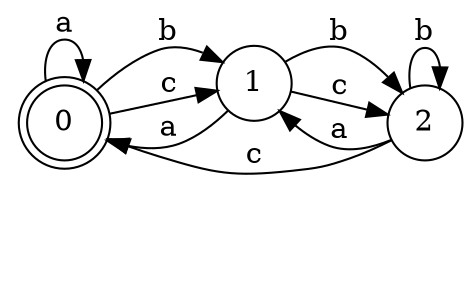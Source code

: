 digraph n3_10 {
__start0 [label="" shape="none"];

rankdir=LR;
size="8,5";

s0 [style="rounded,filled", color="black", fillcolor="white" shape="doublecircle", label="0"];
s1 [style="filled", color="black", fillcolor="white" shape="circle", label="1"];
s2 [style="filled", color="black", fillcolor="white" shape="circle", label="2"];
s0 -> s0 [label="a"];
s0 -> s1 [label="b"];
s0 -> s1 [label="c"];
s1 -> s0 [label="a"];
s1 -> s2 [label="b"];
s1 -> s2 [label="c"];
s2 -> s1 [label="a"];
s2 -> s2 [label="b"];
s2 -> s0 [label="c"];

}
